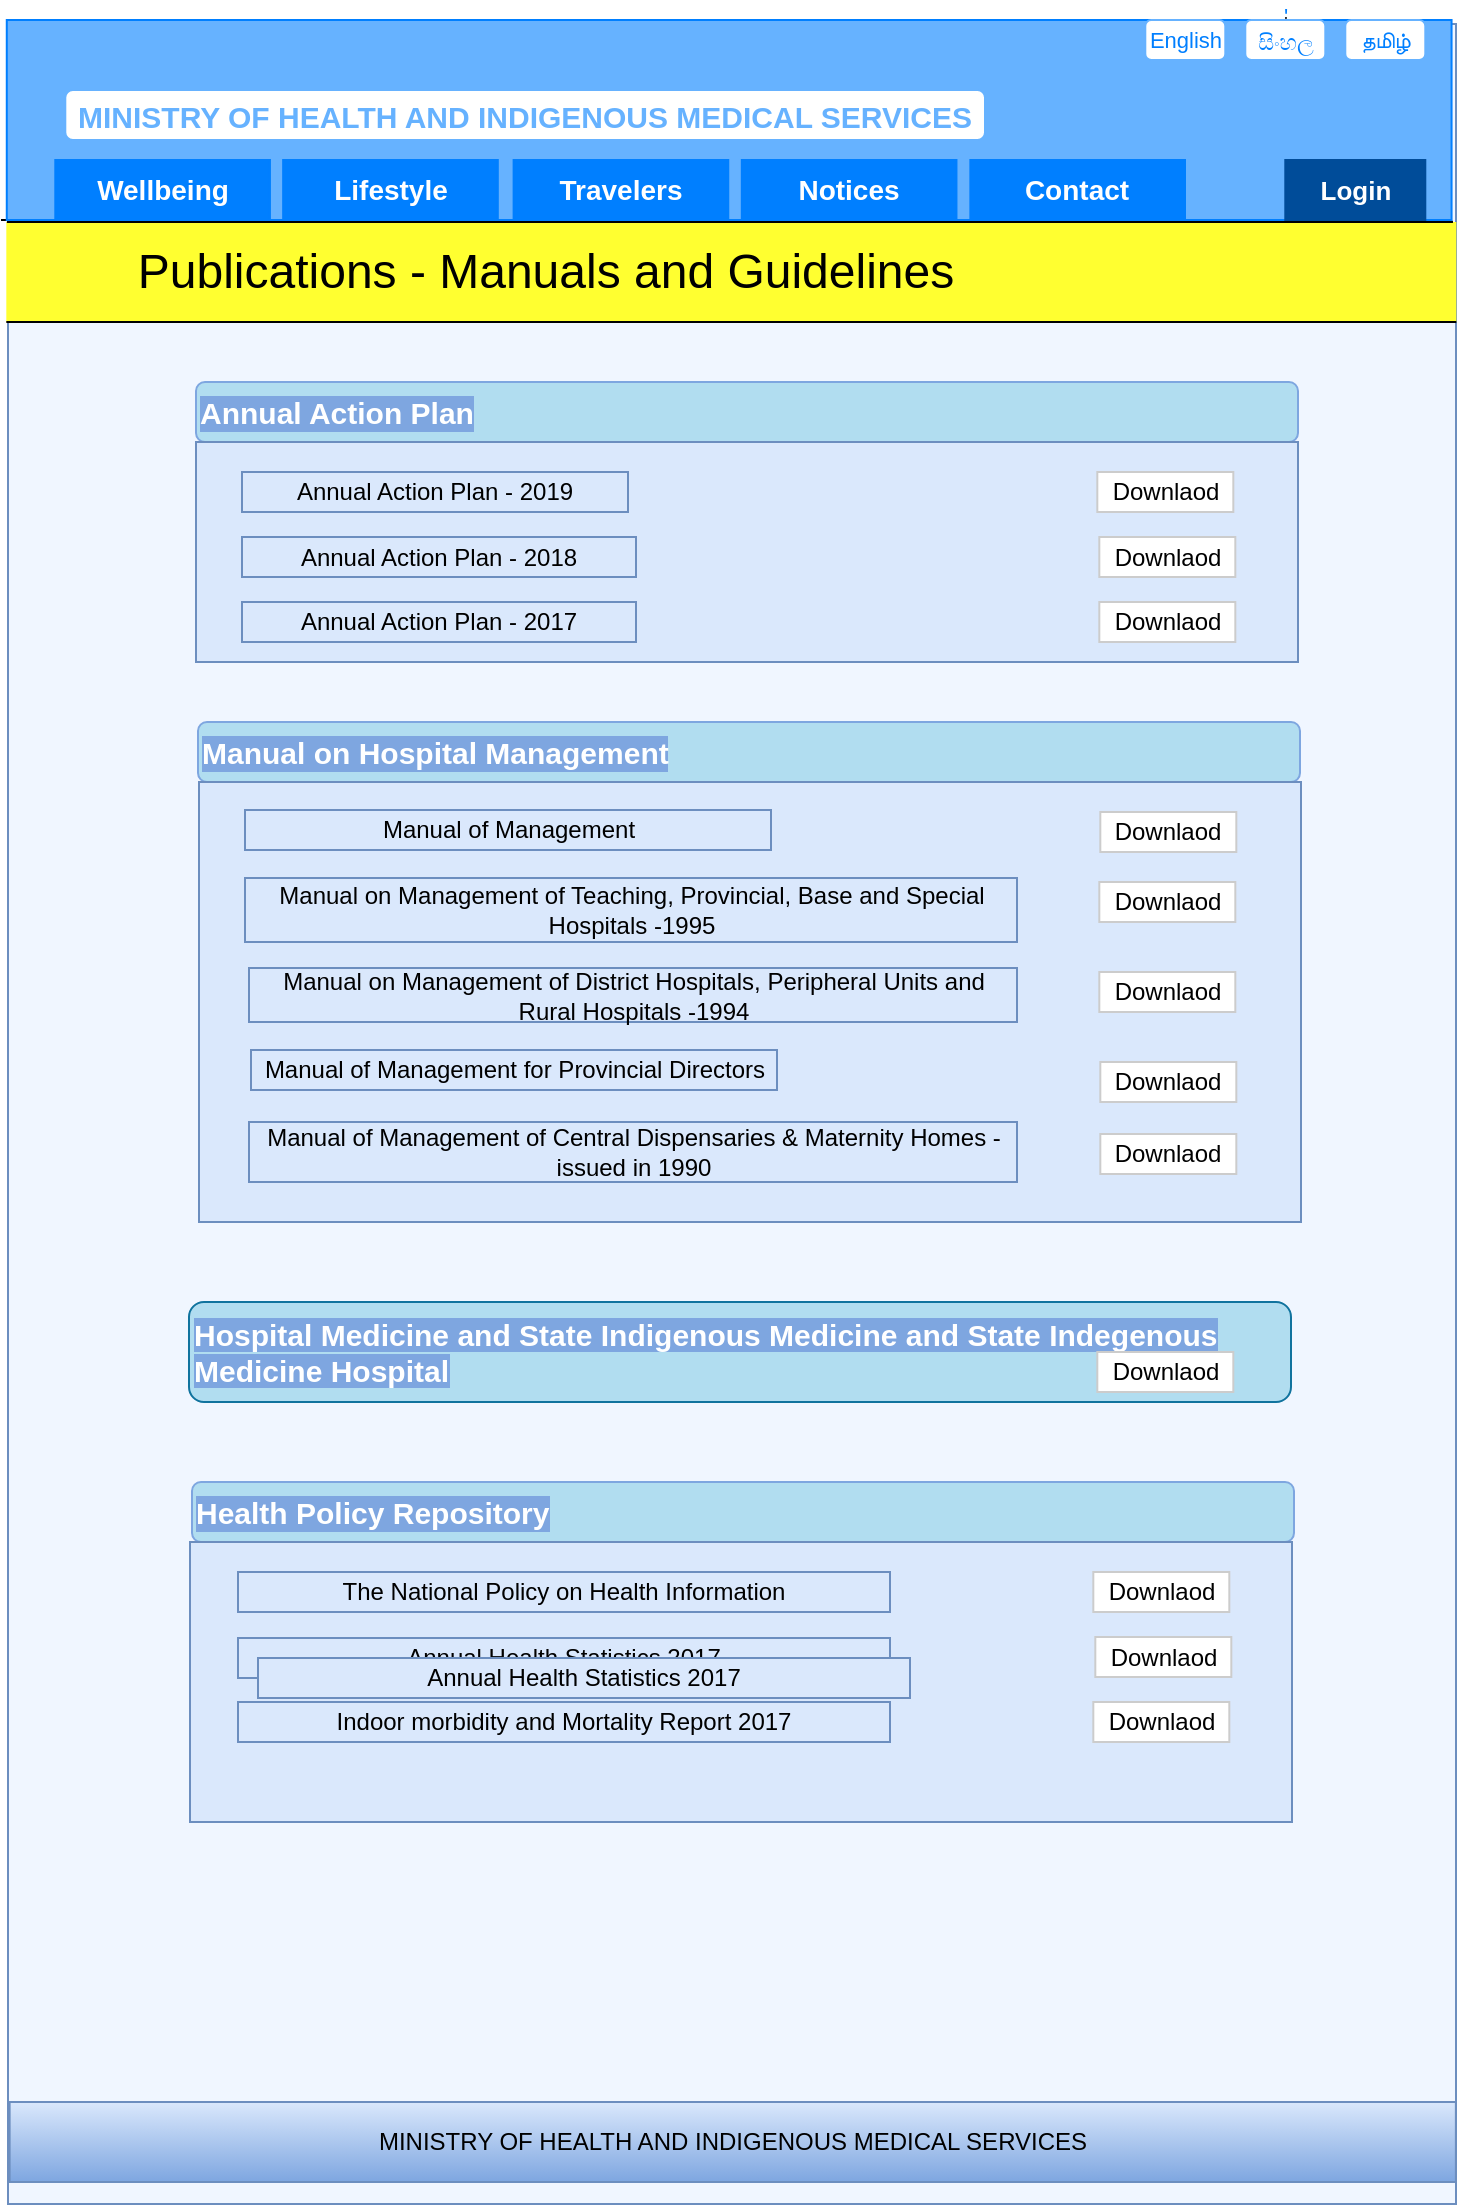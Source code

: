 <mxfile pages="2" version="11.1.4" type="device"><diagram id="st_UdLgrCiyMQRc2rzED" name="Page-2"><mxGraphModel dx="4332" dy="604" grid="1" gridSize="10" guides="1" tooltips="1" connect="1" arrows="1" fold="1" page="1" pageScale="1" pageWidth="827" pageHeight="1169" math="0" shadow="0"><root><mxCell id="Plxu1KczWLrCSgF2ZZNG-0"/><mxCell id="Plxu1KczWLrCSgF2ZZNG-1" parent="Plxu1KczWLrCSgF2ZZNG-0"/><mxCell id="XpMwKcIDgWC3ad3jKby_-0" value="" style="rounded=0;whiteSpace=wrap;html=1;rotation=90;textDirection=rtl;labelPosition=left;verticalLabelPosition=middle;align=right;verticalAlign=middle;fillColor=#F0F6FF;strokeColor=#6c8ebf;fontSize=12;" parent="Plxu1KczWLrCSgF2ZZNG-1" vertex="1"><mxGeometry x="-3433" y="254" width="1090" height="724" as="geometry"/></mxCell><mxCell id="XpMwKcIDgWC3ad3jKby_-1" value="MINISTRY OF HEALTH AND INDIGENOUS MEDICAL SERVICES" style="rounded=0;whiteSpace=wrap;html=1;" parent="Plxu1KczWLrCSgF2ZZNG-1" vertex="1"><mxGeometry x="-3225.69" y="100" width="365" height="20" as="geometry"/></mxCell><mxCell id="XpMwKcIDgWC3ad3jKby_-2" value="" style="rounded=1;whiteSpace=wrap;html=1;comic=0;shadow=0;glass=0;" parent="Plxu1KczWLrCSgF2ZZNG-1" vertex="1"><mxGeometry x="-2730.69" y="100" width="140" height="20" as="geometry"/></mxCell><mxCell id="XpMwKcIDgWC3ad3jKby_-3" value="" style="html=1;verticalLabelPosition=bottom;align=center;labelBackgroundColor=#ffffff;verticalAlign=top;strokeWidth=2;strokeColor=#808080;shadow=0;dashed=0;shape=mxgraph.ios7.icons.looking_glass;glass=0;comic=0;" parent="Plxu1KczWLrCSgF2ZZNG-1" vertex="1"><mxGeometry x="-2610.69" y="105" width="10" height="10" as="geometry"/></mxCell><mxCell id="XpMwKcIDgWC3ad3jKby_-4" value="Search" style="text;html=1;strokeColor=none;fillColor=none;align=center;verticalAlign=middle;whiteSpace=wrap;rounded=0;shadow=0;glass=0;comic=0;" parent="Plxu1KczWLrCSgF2ZZNG-1" vertex="1"><mxGeometry x="-2710.69" y="100" width="40" height="20" as="geometry"/></mxCell><mxCell id="XpMwKcIDgWC3ad3jKby_-5" value="Wellbeing" style="rounded=0;whiteSpace=wrap;html=1;shadow=0;glass=0;comic=0;strokeColor=#808080;" parent="Plxu1KczWLrCSgF2ZZNG-1" vertex="1"><mxGeometry x="-3225.69" y="140" width="95" height="30" as="geometry"/></mxCell><mxCell id="XpMwKcIDgWC3ad3jKby_-6" value="Lifestyle" style="rounded=0;whiteSpace=wrap;html=1;shadow=0;glass=0;comic=0;strokeColor=#808080;" parent="Plxu1KczWLrCSgF2ZZNG-1" vertex="1"><mxGeometry x="-3125.69" y="140" width="95" height="30" as="geometry"/></mxCell><mxCell id="XpMwKcIDgWC3ad3jKby_-7" value="Travelers" style="rounded=0;whiteSpace=wrap;html=1;shadow=0;glass=0;comic=0;strokeColor=#808080;" parent="Plxu1KczWLrCSgF2ZZNG-1" vertex="1"><mxGeometry x="-3020.69" y="140" width="95" height="30" as="geometry"/></mxCell><mxCell id="XpMwKcIDgWC3ad3jKby_-8" value="Notices" style="rounded=0;whiteSpace=wrap;html=1;shadow=0;glass=0;comic=0;strokeColor=#808080;" parent="Plxu1KczWLrCSgF2ZZNG-1" vertex="1"><mxGeometry x="-2920.69" y="140" width="95" height="30" as="geometry"/></mxCell><mxCell id="XpMwKcIDgWC3ad3jKby_-9" value="Contact" style="rounded=0;whiteSpace=wrap;html=1;shadow=0;glass=0;comic=0;strokeColor=#808080;" parent="Plxu1KczWLrCSgF2ZZNG-1" vertex="1"><mxGeometry x="-2820.69" y="140" width="95" height="30" as="geometry"/></mxCell><mxCell id="XpMwKcIDgWC3ad3jKby_-10" value="Login" style="rounded=0;whiteSpace=wrap;html=1;shadow=0;glass=0;comic=0;strokeColor=#808080;" parent="Plxu1KczWLrCSgF2ZZNG-1" vertex="1"><mxGeometry x="-2610.69" y="140" width="70" height="30" as="geometry"/></mxCell><mxCell id="XpMwKcIDgWC3ad3jKby_-11" value="English" style="rounded=1;whiteSpace=wrap;html=1;shadow=0;glass=0;comic=0;strokeColor=#808080;fontSize=9;" parent="Plxu1KczWLrCSgF2ZZNG-1" vertex="1"><mxGeometry x="-2680.69" y="70" width="40" height="20" as="geometry"/></mxCell><mxCell id="XpMwKcIDgWC3ad3jKby_-12" value="'&lt;br style=&quot;white-space: normal; font-size: 9px;&quot;&gt;&lt;span style=&quot;color: rgb(34, 34, 34); font-family: arial, sans-serif; text-align: left; white-space: pre-wrap; font-size: 9px;&quot;&gt;සිංහල&lt;/span&gt;" style="rounded=1;whiteSpace=wrap;html=1;shadow=0;glass=0;comic=0;strokeColor=#808080;perimeterSpacing=0;strokeWidth=1;verticalAlign=bottom;fontSize=9;" parent="Plxu1KczWLrCSgF2ZZNG-1" vertex="1"><mxGeometry x="-2630.69" y="70" width="40" height="20" as="geometry"/></mxCell><mxCell id="XpMwKcIDgWC3ad3jKby_-13" value="&lt;br style=&quot;font-size: 9px;&quot;&gt;&lt;span style=&quot;color: rgb(34 , 34 , 34) ; font-family: &amp;quot;arial&amp;quot; , sans-serif ; text-align: left ; white-space: pre-wrap ; font-size: 9px&quot;&gt;தமிழ்&lt;/span&gt;" style="rounded=1;whiteSpace=wrap;html=1;shadow=0;glass=0;comic=0;strokeColor=#808080;perimeterSpacing=0;strokeWidth=1;verticalAlign=bottom;fontSize=9;spacing=1;" parent="Plxu1KczWLrCSgF2ZZNG-1" vertex="1"><mxGeometry x="-2580.69" y="70" width="40" height="20" as="geometry"/></mxCell><mxCell id="XpMwKcIDgWC3ad3jKby_-14" value="&lt;span style=&quot;font-size: 12px ; white-space: normal&quot;&gt;MINISTRY OF HEALTH AND INDIGENOUS MEDICAL SERVICES&lt;/span&gt;" style="rounded=0;whiteSpace=wrap;html=1;shadow=0;glass=0;comic=0;strokeColor=#6c8ebf;strokeWidth=1;fontSize=9;align=center;fillColor=#dae8fc;gradientColor=#7ea6e0;" parent="Plxu1KczWLrCSgF2ZZNG-1" vertex="1"><mxGeometry x="-3249.19" y="1110" width="723.13" height="40" as="geometry"/></mxCell><mxCell id="AmQD7NF5nZwh0aMsatxX-0" value="" style="group;fillColor=#FFFF30;" parent="Plxu1KczWLrCSgF2ZZNG-1" vertex="1" connectable="0"><mxGeometry x="-3250.84" y="170" width="725" height="50" as="geometry"/></mxCell><mxCell id="XpMwKcIDgWC3ad3jKby_-15" value="" style="endArrow=none;html=1;" parent="AmQD7NF5nZwh0aMsatxX-0" edge="1"><mxGeometry width="50" height="50" relative="1" as="geometry"><mxPoint x="0.28" as="sourcePoint"/><mxPoint x="723.28" as="targetPoint"/></mxGeometry></mxCell><mxCell id="XpMwKcIDgWC3ad3jKby_-16" value="" style="endArrow=none;html=1;" parent="AmQD7NF5nZwh0aMsatxX-0" edge="1"><mxGeometry width="50" height="50" relative="1" as="geometry"><mxPoint y="50" as="sourcePoint"/><mxPoint x="725" y="50" as="targetPoint"/></mxGeometry></mxCell><mxCell id="XpMwKcIDgWC3ad3jKby_-17" value="&lt;font style=&quot;font-size: 24px&quot;&gt;Publications - Manuals and Guidelines&lt;/font&gt;" style="text;html=1;strokeColor=none;fillColor=none;align=center;verticalAlign=middle;whiteSpace=wrap;rounded=0;" parent="AmQD7NF5nZwh0aMsatxX-0" vertex="1"><mxGeometry x="30" width="480" height="50" as="geometry"/></mxCell><mxCell id="1nre_HtOFrNG969qwlGQ-0" value="" style="group" parent="Plxu1KczWLrCSgF2ZZNG-1" vertex="1" connectable="0"><mxGeometry x="-3253.5" y="69" width="725.9" height="100.842" as="geometry"/></mxCell><mxCell id="1nre_HtOFrNG969qwlGQ-1" value="" style="html=1;verticalLabelPosition=bottom;align=center;labelBackgroundColor=#ffffff;verticalAlign=top;strokeWidth=2;strokeColor=#808080;shadow=0;dashed=0;shape=mxgraph.ios7.icons.looking_glass;glass=0;comic=0;" parent="1nre_HtOFrNG969qwlGQ-0" vertex="1"><mxGeometry x="642.15" y="35" width="10" height="10" as="geometry"/></mxCell><mxCell id="1nre_HtOFrNG969qwlGQ-2" value="" style="endArrow=none;html=1;entryX=0.159;entryY=0;entryDx=0;entryDy=0;entryPerimeter=0;" parent="1nre_HtOFrNG969qwlGQ-0" edge="1"><mxGeometry width="50" height="50" relative="1" as="geometry"><mxPoint y="100" as="sourcePoint"/><mxPoint x="725.9" y="100.842" as="targetPoint"/></mxGeometry></mxCell><mxCell id="1nre_HtOFrNG969qwlGQ-3" value="" style="rounded=0;whiteSpace=wrap;html=1;fillColor=#66B2FF;strokeColor=#007FFF;" parent="1nre_HtOFrNG969qwlGQ-0" vertex="1"><mxGeometry x="2.89" width="722.39" height="100" as="geometry"/></mxCell><mxCell id="1nre_HtOFrNG969qwlGQ-4" value="English" style="rounded=1;whiteSpace=wrap;html=1;shadow=0;glass=0;comic=0;strokeColor=#66B2FF;fontSize=11;fontStyle=0;fontColor=#007FFF;" parent="1nre_HtOFrNG969qwlGQ-0" vertex="1"><mxGeometry x="572.15" width="40" height="20" as="geometry"/></mxCell><mxCell id="1nre_HtOFrNG969qwlGQ-5" value="'&lt;br style=&quot;white-space: normal; font-size: 11px;&quot;&gt;&lt;span style=&quot;font-family: arial, sans-serif; text-align: left; white-space: pre-wrap; font-size: 11px;&quot;&gt;සිංහල&lt;/span&gt;" style="rounded=1;whiteSpace=wrap;html=1;shadow=0;glass=0;comic=0;strokeColor=#66B2FF;perimeterSpacing=0;strokeWidth=1;verticalAlign=bottom;fontSize=11;fontStyle=0;fontColor=#007FFF;spacing=2;" parent="1nre_HtOFrNG969qwlGQ-0" vertex="1"><mxGeometry x="622.15" width="40" height="20" as="geometry"/></mxCell><mxCell id="1nre_HtOFrNG969qwlGQ-6" value="&lt;br style=&quot;font-size: 11px;&quot;&gt;&lt;span style=&quot;font-family: arial, sans-serif; text-align: left; white-space: pre-wrap; font-size: 11px;&quot;&gt;தமிழ்&lt;/span&gt;" style="rounded=1;whiteSpace=wrap;html=1;shadow=0;glass=0;comic=0;strokeColor=#66B2FF;perimeterSpacing=0;strokeWidth=1;verticalAlign=bottom;fontSize=11;spacing=3;fontStyle=0;fontColor=#007FFF;" parent="1nre_HtOFrNG969qwlGQ-0" vertex="1"><mxGeometry x="672.15" width="40" height="20" as="geometry"/></mxCell><mxCell id="1nre_HtOFrNG969qwlGQ-7" value="Login" style="rounded=0;whiteSpace=wrap;html=1;shadow=0;glass=0;comic=0;strokeColor=#004C99;fontStyle=1;fontSize=13;fontColor=#FFFFFF;fillColor=#004C99;" parent="1nre_HtOFrNG969qwlGQ-0" vertex="1"><mxGeometry x="642.15" y="70" width="70" height="30" as="geometry"/></mxCell><mxCell id="1nre_HtOFrNG969qwlGQ-8" value="" style="group" parent="1nre_HtOFrNG969qwlGQ-0" vertex="1" connectable="0"><mxGeometry x="27.15" y="70" width="564.85" height="30" as="geometry"/></mxCell><mxCell id="1nre_HtOFrNG969qwlGQ-9" value="&lt;font color=&quot;#ffffff&quot; style=&quot;font-size: 14px;&quot;&gt;Wellbeing&lt;/font&gt;" style="rounded=0;whiteSpace=wrap;html=1;shadow=0;glass=0;comic=0;strokeColor=#007FFF;fillColor=#007FFF;fontSize=14;fontStyle=1" parent="1nre_HtOFrNG969qwlGQ-8" vertex="1"><mxGeometry width="107.322" height="30" as="geometry"/></mxCell><mxCell id="1nre_HtOFrNG969qwlGQ-10" value="Lifestyle" style="rounded=0;whiteSpace=wrap;html=1;shadow=0;glass=0;comic=0;strokeColor=#007FFF;fillColor=#007FFF;fontColor=#FFFFFF;fontStyle=1;fontSize=14;" parent="1nre_HtOFrNG969qwlGQ-8" vertex="1"><mxGeometry x="113.93" width="107.322" height="30" as="geometry"/></mxCell><mxCell id="1nre_HtOFrNG969qwlGQ-11" value="Contact" style="rounded=0;whiteSpace=wrap;html=1;shadow=0;glass=0;comic=0;strokeColor=#007FFF;fillColor=#007FFF;fontColor=#FFFFFF;fontStyle=1;fontSize=14;" parent="1nre_HtOFrNG969qwlGQ-8" vertex="1"><mxGeometry x="457.529" width="107.322" height="30" as="geometry"/></mxCell><mxCell id="1nre_HtOFrNG969qwlGQ-12" value="Travelers" style="rounded=0;whiteSpace=wrap;html=1;shadow=0;glass=0;comic=0;strokeColor=#007FFF;fillColor=#007FFF;fontColor=#FFFFFF;fontStyle=1;fontSize=14;" parent="1nre_HtOFrNG969qwlGQ-8" vertex="1"><mxGeometry x="229.16" width="107.322" height="30" as="geometry"/></mxCell><mxCell id="1nre_HtOFrNG969qwlGQ-13" value="Notices" style="rounded=0;whiteSpace=wrap;html=1;shadow=0;glass=0;comic=0;strokeColor=#007FFF;fillColor=#007FFF;fontColor=#FFFFFF;fontStyle=1;fontSize=14;" parent="1nre_HtOFrNG969qwlGQ-8" vertex="1"><mxGeometry x="343.259" width="107.322" height="30" as="geometry"/></mxCell><mxCell id="1nre_HtOFrNG969qwlGQ-14" value="" style="rounded=1;whiteSpace=wrap;html=1;strokeColor=#66B2FF;fillColor=#FFFFFF;fontFamily=Helvetica;fontSize=15;fontColor=#007FFF;" parent="1nre_HtOFrNG969qwlGQ-0" vertex="1"><mxGeometry x="32.15" y="35" width="459.85" height="25" as="geometry"/></mxCell><mxCell id="1nre_HtOFrNG969qwlGQ-15" value="&lt;span style=&quot;color: rgb(102 , 178 , 255) ; font-weight: 700&quot;&gt;MINISTRY OF HEALTH AND INDIGENOUS MEDICAL SERVICES&lt;/span&gt;" style="text;html=1;strokeColor=none;fillColor=none;align=center;verticalAlign=middle;whiteSpace=wrap;rounded=0;fontFamily=Helvetica;fontSize=15;fontColor=#007FFF;" parent="1nre_HtOFrNG969qwlGQ-0" vertex="1"><mxGeometry x="24.65" y="30" width="474.85" height="35" as="geometry"/></mxCell><mxCell id="h6rQSzpt4Y-N1qpTWU1N-42" value="" style="group" parent="Plxu1KczWLrCSgF2ZZNG-1" vertex="1" connectable="0"><mxGeometry x="-3159.5" y="710" width="551" height="50" as="geometry"/></mxCell><mxCell id="h6rQSzpt4Y-N1qpTWU1N-43" value="&lt;font color=&quot;#ffffff&quot;&gt;&lt;span style=&quot;background-color: rgb(126 , 166 , 224)&quot;&gt;&lt;b&gt;Hospital Medicine and State Indigenous Medicine and State Indegenous Medicine Hospital&lt;/b&gt;&lt;/span&gt;&lt;/font&gt;" style="rounded=1;whiteSpace=wrap;html=1;strokeColor=#10739e;fillColor=#b1ddf0;align=left;fontSize=15;" parent="h6rQSzpt4Y-N1qpTWU1N-42" vertex="1"><mxGeometry width="551" height="50" as="geometry"/></mxCell><mxCell id="h6rQSzpt4Y-N1qpTWU1N-44" value="Downlaod" style="rounded=0;whiteSpace=wrap;html=1;strokeColor=#CCCCCC;fillColor=#FFFFFF;" parent="h6rQSzpt4Y-N1qpTWU1N-42" vertex="1"><mxGeometry x="454.16" y="25" width="68" height="20" as="geometry"/></mxCell><mxCell id="h6rQSzpt4Y-N1qpTWU1N-23" value="&lt;b&gt;Annual Action Plan&lt;/b&gt;" style="rounded=1;whiteSpace=wrap;html=1;strokeColor=#7EA6E0;fillColor=#b1ddf0;align=left;shadow=0;comic=0;fontSize=15;labelBackgroundColor=#7EA6E0;fontStyle=0;verticalAlign=middle;fontColor=#FFFFFF;" parent="Plxu1KczWLrCSgF2ZZNG-1" vertex="1"><mxGeometry x="-3156" y="250" width="551" height="30" as="geometry"/></mxCell><mxCell id="h6rQSzpt4Y-N1qpTWU1N-24" value="" style="rounded=0;whiteSpace=wrap;html=1;align=center;fillColor=#dae8fc;strokeColor=#6c8ebf;" parent="Plxu1KczWLrCSgF2ZZNG-1" vertex="1"><mxGeometry x="-3156" y="280" width="551" height="110" as="geometry"/></mxCell><mxCell id="h6rQSzpt4Y-N1qpTWU1N-25" value="Downlaod" style="rounded=0;whiteSpace=wrap;html=1;strokeColor=#CCCCCC;fillColor=#FFFFFF;" parent="Plxu1KczWLrCSgF2ZZNG-1" vertex="1"><mxGeometry x="-2705.34" y="295" width="68" height="20" as="geometry"/></mxCell><mxCell id="h6rQSzpt4Y-N1qpTWU1N-26" value="Annual Action Plan - 2019" style="text;html=1;strokeColor=#6c8ebf;fillColor=#dae8fc;align=center;verticalAlign=middle;whiteSpace=wrap;rounded=0;" parent="Plxu1KczWLrCSgF2ZZNG-1" vertex="1"><mxGeometry x="-3133" y="295" width="193" height="20" as="geometry"/></mxCell><mxCell id="h6rQSzpt4Y-N1qpTWU1N-28" value="Downlaod" style="rounded=0;whiteSpace=wrap;html=1;strokeColor=#CCCCCC;fillColor=#FFFFFF;" parent="Plxu1KczWLrCSgF2ZZNG-1" vertex="1"><mxGeometry x="-2704.34" y="327.5" width="68" height="20" as="geometry"/></mxCell><mxCell id="h6rQSzpt4Y-N1qpTWU1N-30" value="Downlaod" style="rounded=0;whiteSpace=wrap;html=1;strokeColor=#CCCCCC;fillColor=#FFFFFF;" parent="Plxu1KczWLrCSgF2ZZNG-1" vertex="1"><mxGeometry x="-2704.34" y="360" width="68" height="20" as="geometry"/></mxCell><mxCell id="kXxdNp-hchZ5ZQ2sTDSG-16" value="Annual Action Plan - 2017" style="text;html=1;strokeColor=#6c8ebf;fillColor=#dae8fc;align=center;verticalAlign=middle;whiteSpace=wrap;rounded=0;" vertex="1" parent="Plxu1KczWLrCSgF2ZZNG-1"><mxGeometry x="-3133" y="360" width="197" height="20" as="geometry"/></mxCell><mxCell id="kXxdNp-hchZ5ZQ2sTDSG-17" value="Annual Action Plan - 2018" style="text;html=1;strokeColor=#6c8ebf;fillColor=#dae8fc;align=center;verticalAlign=middle;whiteSpace=wrap;rounded=0;" vertex="1" parent="Plxu1KczWLrCSgF2ZZNG-1"><mxGeometry x="-3133" y="327.5" width="197" height="20" as="geometry"/></mxCell><mxCell id="kXxdNp-hchZ5ZQ2sTDSG-20" value="" style="group" vertex="1" connectable="0" parent="Plxu1KczWLrCSgF2ZZNG-1"><mxGeometry x="-3155" y="420" width="551.5" height="250" as="geometry"/></mxCell><mxCell id="kXxdNp-hchZ5ZQ2sTDSG-1" value="&lt;b&gt;Manual on Hospital Management&lt;/b&gt;" style="rounded=1;whiteSpace=wrap;html=1;strokeColor=#7EA6E0;fillColor=#b1ddf0;align=left;shadow=0;comic=0;fontSize=15;labelBackgroundColor=#7EA6E0;fontStyle=0;verticalAlign=middle;fontColor=#FFFFFF;" vertex="1" parent="kXxdNp-hchZ5ZQ2sTDSG-20"><mxGeometry width="551" height="30" as="geometry"/></mxCell><mxCell id="kXxdNp-hchZ5ZQ2sTDSG-2" value="" style="rounded=0;whiteSpace=wrap;html=1;align=center;fillColor=#dae8fc;strokeColor=#6c8ebf;" vertex="1" parent="kXxdNp-hchZ5ZQ2sTDSG-20"><mxGeometry x="0.5" y="30" width="551" height="220" as="geometry"/></mxCell><mxCell id="kXxdNp-hchZ5ZQ2sTDSG-5" value="Manual on Management of Teaching, Provincial, Base and Special Hospitals -1995" style="text;html=1;strokeColor=#6c8ebf;fillColor=#dae8fc;align=center;verticalAlign=middle;whiteSpace=wrap;rounded=0;" vertex="1" parent="kXxdNp-hchZ5ZQ2sTDSG-20"><mxGeometry x="23.5" y="78" width="386" height="32" as="geometry"/></mxCell><mxCell id="kXxdNp-hchZ5ZQ2sTDSG-6" value="Downlaod" style="rounded=0;whiteSpace=wrap;html=1;strokeColor=#CCCCCC;fillColor=#FFFFFF;" vertex="1" parent="kXxdNp-hchZ5ZQ2sTDSG-20"><mxGeometry x="450.66" y="80" width="68" height="20" as="geometry"/></mxCell><mxCell id="kXxdNp-hchZ5ZQ2sTDSG-7" value="Manual on Management of District Hospitals, Peripheral Units and Rural Hospitals -1994" style="text;html=1;strokeColor=#6c8ebf;fillColor=#dae8fc;align=center;verticalAlign=middle;whiteSpace=wrap;rounded=0;" vertex="1" parent="kXxdNp-hchZ5ZQ2sTDSG-20"><mxGeometry x="25.5" y="123" width="384" height="27" as="geometry"/></mxCell><mxCell id="kXxdNp-hchZ5ZQ2sTDSG-8" value="Downlaod" style="rounded=0;whiteSpace=wrap;html=1;strokeColor=#CCCCCC;fillColor=#FFFFFF;" vertex="1" parent="kXxdNp-hchZ5ZQ2sTDSG-20"><mxGeometry x="450.66" y="125" width="68" height="20" as="geometry"/></mxCell><mxCell id="h6rQSzpt4Y-N1qpTWU1N-29" value="Manual of Management for Provincial Directors" style="text;html=1;strokeColor=#6c8ebf;fillColor=#dae8fc;align=center;verticalAlign=middle;whiteSpace=wrap;rounded=0;" parent="kXxdNp-hchZ5ZQ2sTDSG-20" vertex="1"><mxGeometry x="26.5" y="164" width="263" height="20" as="geometry"/></mxCell><mxCell id="kXxdNp-hchZ5ZQ2sTDSG-10" value="Downlaod" style="rounded=0;whiteSpace=wrap;html=1;strokeColor=#CCCCCC;fillColor=#FFFFFF;" vertex="1" parent="kXxdNp-hchZ5ZQ2sTDSG-20"><mxGeometry x="451.16" y="170" width="68" height="20" as="geometry"/></mxCell><mxCell id="h6rQSzpt4Y-N1qpTWU1N-27" value="Manual of Management of Central Dispensaries &amp;amp; Maternity Homes - issued in 1990" style="text;html=1;strokeColor=#6c8ebf;fillColor=#dae8fc;align=center;verticalAlign=middle;whiteSpace=wrap;rounded=0;" parent="kXxdNp-hchZ5ZQ2sTDSG-20" vertex="1"><mxGeometry x="25.5" y="200" width="384" height="30" as="geometry"/></mxCell><mxCell id="kXxdNp-hchZ5ZQ2sTDSG-12" value="Downlaod" style="rounded=0;whiteSpace=wrap;html=1;strokeColor=#CCCCCC;fillColor=#FFFFFF;" vertex="1" parent="kXxdNp-hchZ5ZQ2sTDSG-20"><mxGeometry x="451.16" y="206" width="68" height="20" as="geometry"/></mxCell><mxCell id="kXxdNp-hchZ5ZQ2sTDSG-18" value="Manual of Management" style="text;html=1;strokeColor=#6c8ebf;fillColor=#dae8fc;align=center;verticalAlign=middle;whiteSpace=wrap;rounded=0;" vertex="1" parent="kXxdNp-hchZ5ZQ2sTDSG-20"><mxGeometry x="23.5" y="44" width="263" height="20" as="geometry"/></mxCell><mxCell id="kXxdNp-hchZ5ZQ2sTDSG-19" value="Downlaod" style="rounded=0;whiteSpace=wrap;html=1;strokeColor=#CCCCCC;fillColor=#FFFFFF;" vertex="1" parent="kXxdNp-hchZ5ZQ2sTDSG-20"><mxGeometry x="451.16" y="45" width="68" height="20" as="geometry"/></mxCell><mxCell id="kXxdNp-hchZ5ZQ2sTDSG-21" value="" style="group" vertex="1" connectable="0" parent="Plxu1KczWLrCSgF2ZZNG-1"><mxGeometry x="-3159" y="800" width="552" height="170" as="geometry"/></mxCell><mxCell id="ec-na7Ht7X2jPCHW3BUz-21" value="Health Policy Repository" style="rounded=1;whiteSpace=wrap;html=1;strokeColor=#7EA6E0;fillColor=#b1ddf0;align=left;shadow=0;comic=0;fontSize=15;labelBackgroundColor=#7EA6E0;fontStyle=1;verticalAlign=middle;fontColor=#FFFFFF;" parent="kXxdNp-hchZ5ZQ2sTDSG-21" vertex="1"><mxGeometry x="1" width="551" height="30" as="geometry"/></mxCell><mxCell id="ec-na7Ht7X2jPCHW3BUz-22" value="" style="rounded=0;whiteSpace=wrap;html=1;strokeColor=#d79b00;fillColor=#ffe6cc;" parent="kXxdNp-hchZ5ZQ2sTDSG-21" vertex="1"><mxGeometry x="0.66" y="30" width="550" height="80" as="geometry"/></mxCell><mxCell id="ec-na7Ht7X2jPCHW3BUz-23" value="" style="rounded=0;whiteSpace=wrap;html=1;align=center;fillColor=#dae8fc;strokeColor=#6c8ebf;" parent="kXxdNp-hchZ5ZQ2sTDSG-21" vertex="1"><mxGeometry y="30" width="551" height="140" as="geometry"/></mxCell><mxCell id="ec-na7Ht7X2jPCHW3BUz-24" value="Downlaod" style="rounded=0;whiteSpace=wrap;html=1;strokeColor=#CCCCCC;fillColor=#FFFFFF;" parent="kXxdNp-hchZ5ZQ2sTDSG-21" vertex="1"><mxGeometry x="451.66" y="45" width="68" height="20" as="geometry"/></mxCell><mxCell id="ec-na7Ht7X2jPCHW3BUz-25" value="The National Policy on Health Information" style="text;html=1;strokeColor=#6c8ebf;fillColor=#dae8fc;align=center;verticalAlign=middle;whiteSpace=wrap;rounded=0;" parent="kXxdNp-hchZ5ZQ2sTDSG-21" vertex="1"><mxGeometry x="24" y="45" width="326" height="20" as="geometry"/></mxCell><mxCell id="ec-na7Ht7X2jPCHW3BUz-26" value="Annual Health Statistics 2017" style="text;html=1;strokeColor=#6c8ebf;fillColor=#dae8fc;align=center;verticalAlign=middle;whiteSpace=wrap;rounded=0;" parent="kXxdNp-hchZ5ZQ2sTDSG-21" vertex="1"><mxGeometry x="24" y="78" width="326" height="20" as="geometry"/></mxCell><mxCell id="ec-na7Ht7X2jPCHW3BUz-27" value="Downlaod" style="rounded=0;whiteSpace=wrap;html=1;strokeColor=#CCCCCC;fillColor=#FFFFFF;" parent="kXxdNp-hchZ5ZQ2sTDSG-21" vertex="1"><mxGeometry x="452.66" y="77.5" width="68" height="20" as="geometry"/></mxCell><mxCell id="ec-na7Ht7X2jPCHW3BUz-28" value="Indoor morbidity and Mortality Report 2017" style="text;html=1;strokeColor=#6c8ebf;fillColor=#dae8fc;align=center;verticalAlign=middle;whiteSpace=wrap;rounded=0;" parent="kXxdNp-hchZ5ZQ2sTDSG-21" vertex="1"><mxGeometry x="24" y="110" width="326" height="20" as="geometry"/></mxCell><mxCell id="ec-na7Ht7X2jPCHW3BUz-29" value="Downlaod" style="rounded=0;whiteSpace=wrap;html=1;strokeColor=#CCCCCC;fillColor=#FFFFFF;" parent="kXxdNp-hchZ5ZQ2sTDSG-21" vertex="1"><mxGeometry x="451.66" y="110" width="68" height="20" as="geometry"/></mxCell><mxCell id="kXxdNp-hchZ5ZQ2sTDSG-22" value="Annual Health Statistics 2017" style="text;html=1;strokeColor=#6c8ebf;fillColor=#dae8fc;align=center;verticalAlign=middle;whiteSpace=wrap;rounded=0;" vertex="1" parent="Plxu1KczWLrCSgF2ZZNG-1"><mxGeometry x="-3125" y="888" width="326" height="20" as="geometry"/></mxCell></root></mxGraphModel></diagram></mxfile>